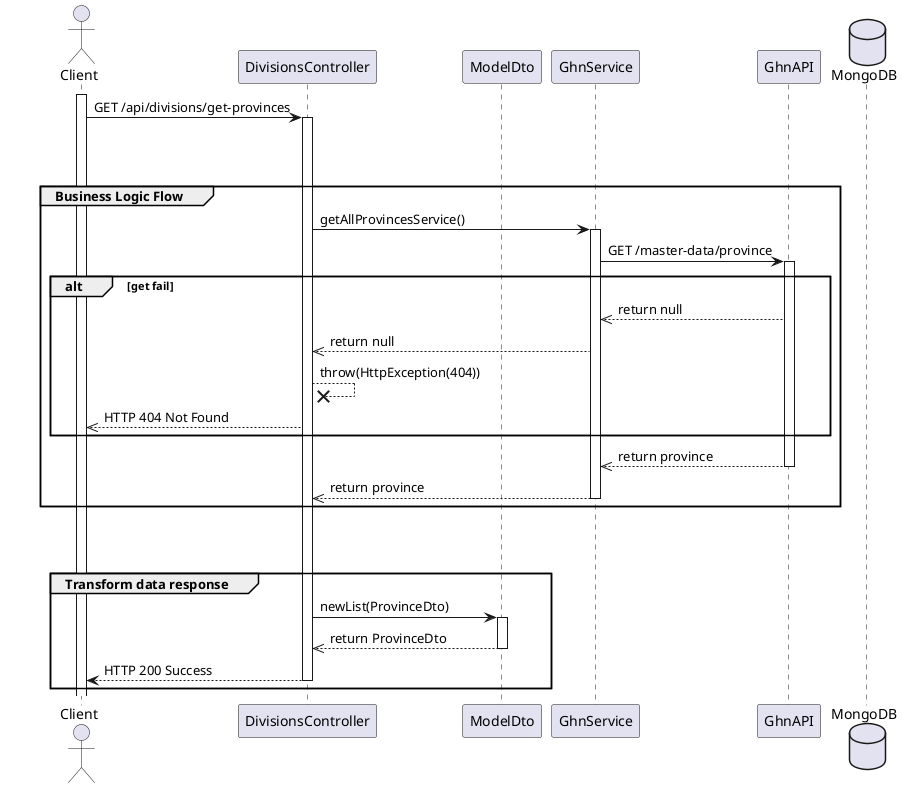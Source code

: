 @startuml View list Provinces

actor Client

participant DivisionsController
participant ModelDto
participant GhnService
participant GhnAPI 

database MongoDB

' Step 1
    activate Client
    Client -> DivisionsController: GET /api/divisions/get-provinces
    activate DivisionsController

break
break

' step 2
group Business Logic Flow
    DivisionsController -> GhnService: getAllProvincesService()
    activate GhnService
    GhnService -> GhnAPI: GET /master-data/province
    activate GhnAPI

    alt get fail
        GhnAPI -->> GhnService: return null
        GhnService -->> DivisionsController: return null
        DivisionsController --x DivisionsController: throw(HttpException(404))
        DivisionsController -->> Client: HTTP 404 Not Found
    end

    GhnAPI -->> GhnService: return province
    deactivate GhnAPI
    GhnService -->> DivisionsController: return province   
    deactivate GhnService


    

end
break
break

group Transform data response
    DivisionsController -> ModelDto: newList(ProvinceDto)
    activate ModelDto
    ModelDto -->> DivisionsController: return ProvinceDto 
    deactivate ModelDto
    
    DivisionsController --> Client: HTTP 200 Success
    deactivate DivisionsController

end



@enduml